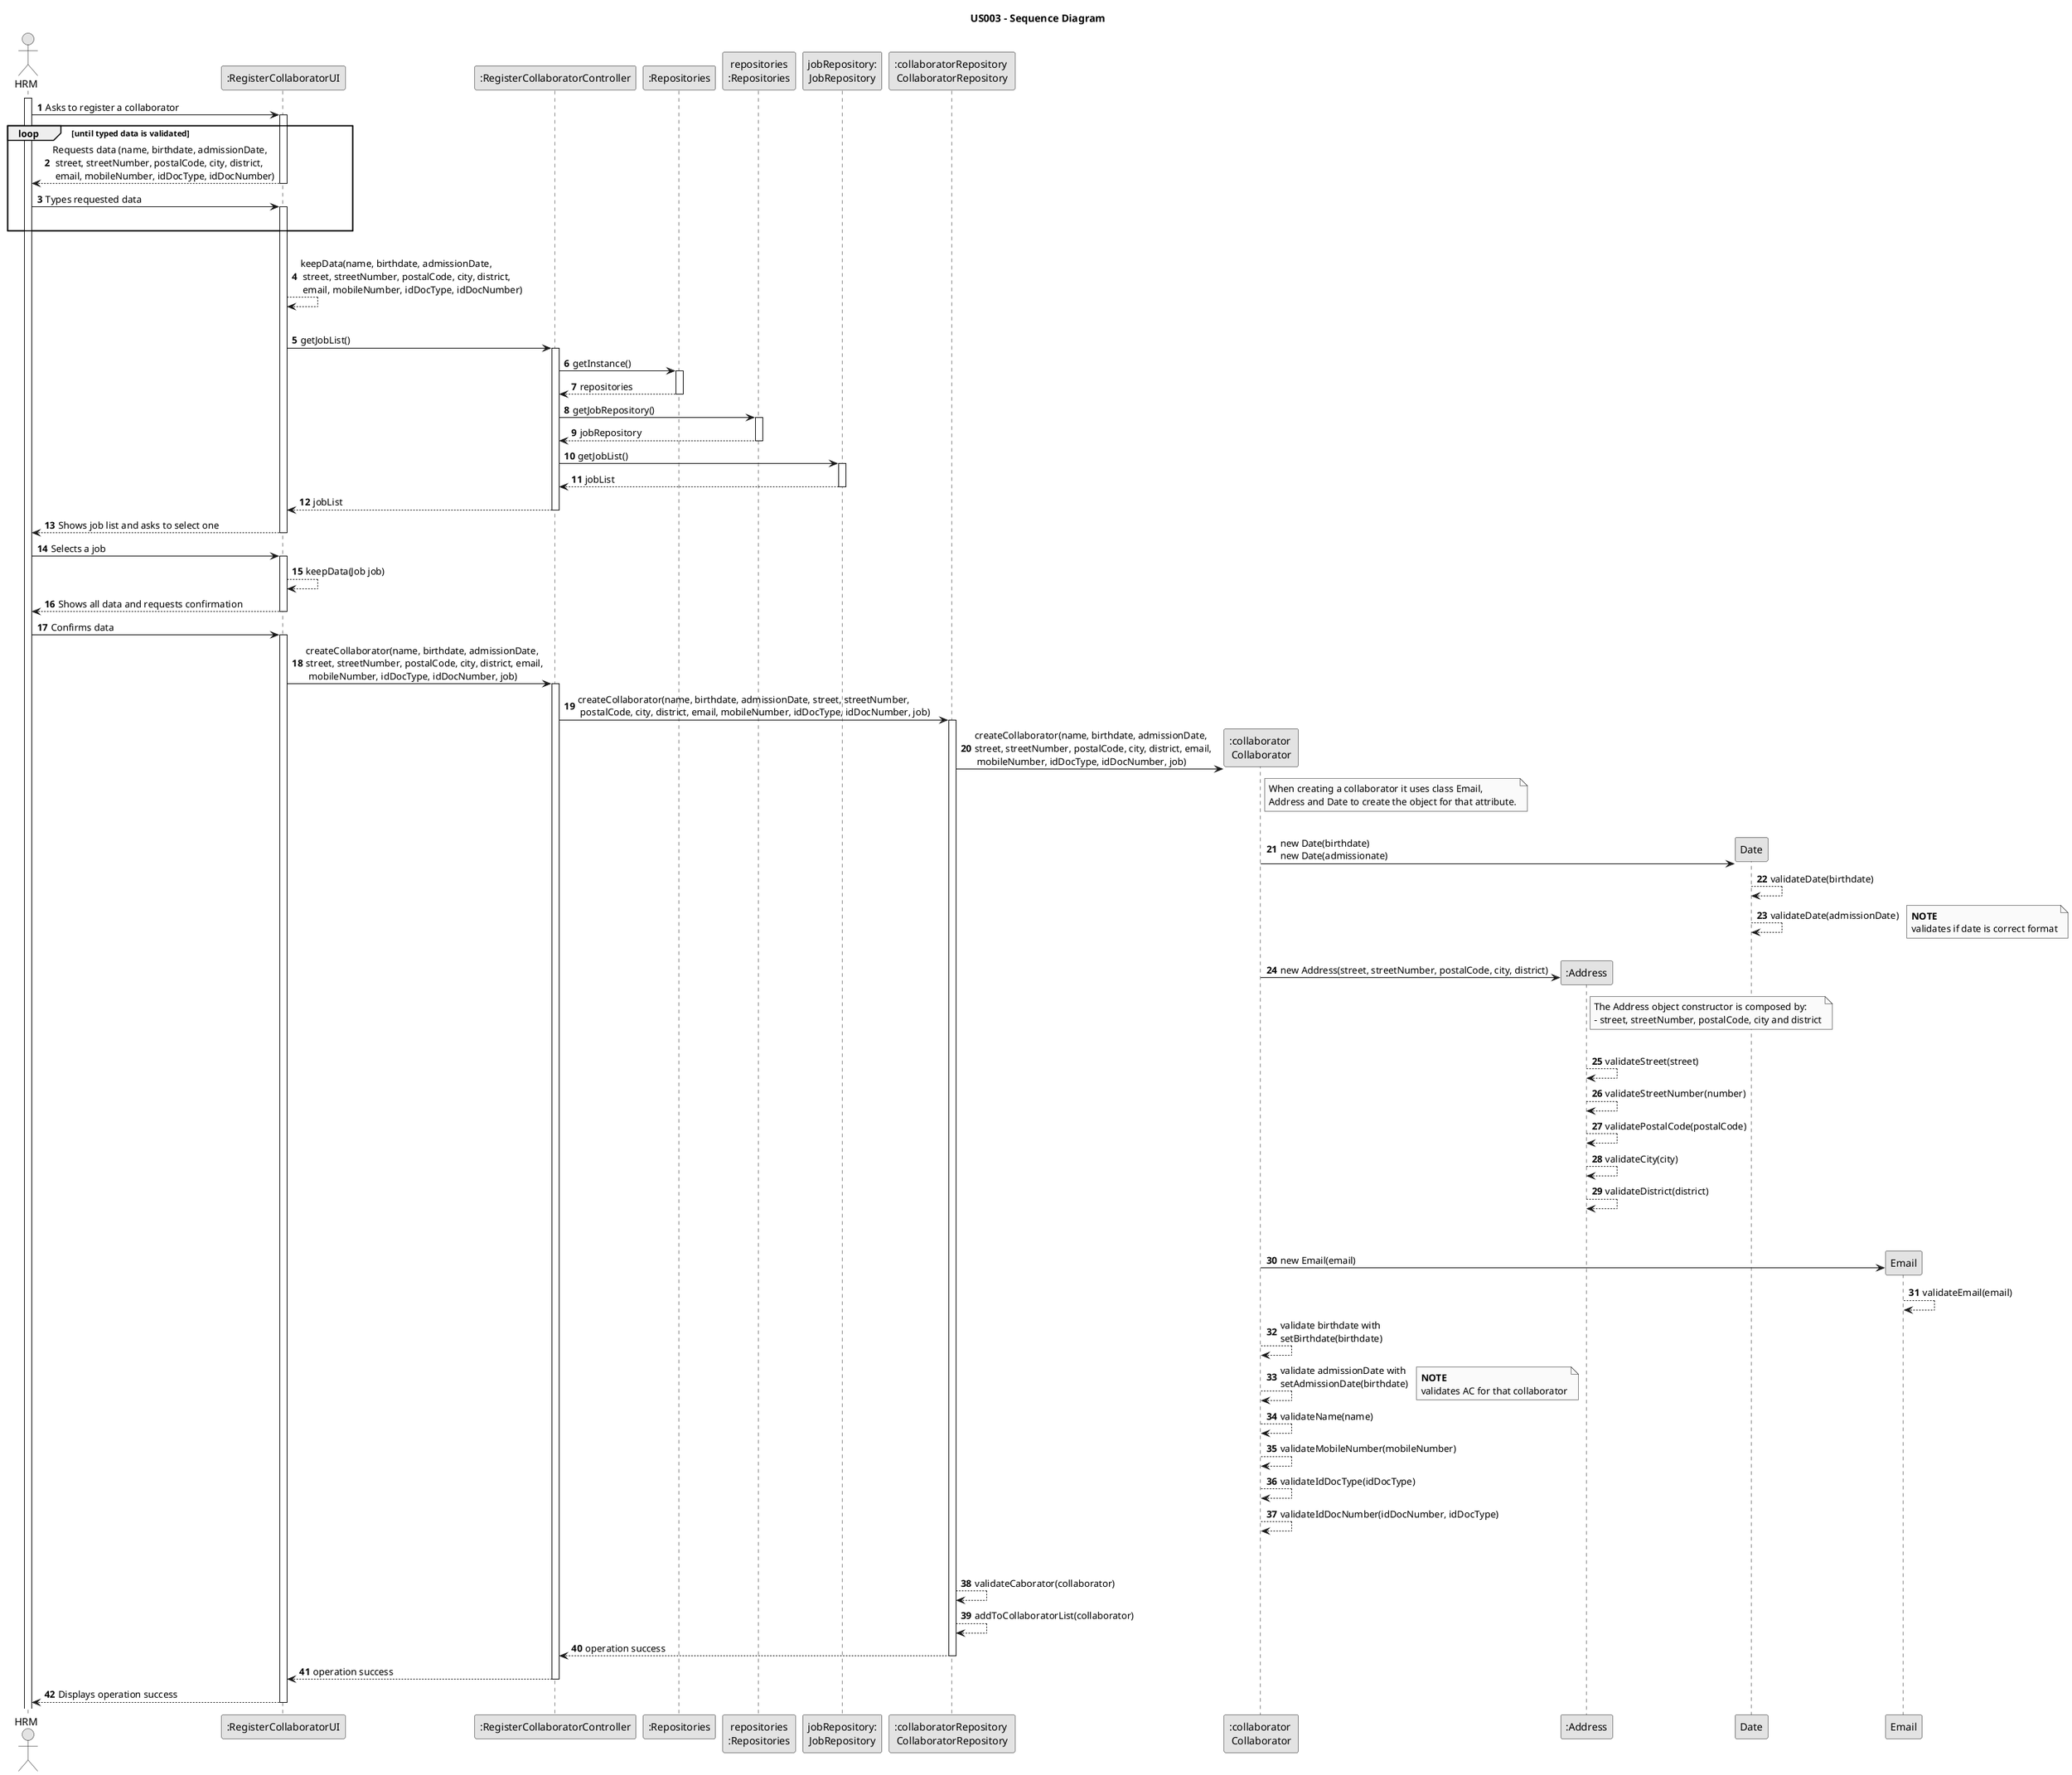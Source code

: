 @startuml
skinparam monochrome true
skinparam packageStyle rectangle
skinparam shadowing false

title US003 - Sequence Diagram

autonumber

actor "HRM" as HRM
participant ":RegisterCollaboratorUI" as UI
participant ":RegisterCollaboratorController" as CTRL
participant ":Repositories" as RepositorySingleton
participant "repositories\n:Repositories" as PLAT
participant "jobRepository:\nJobRepository" as JobRepository
participant ":collaboratorRepository \nCollaboratorRepository" as COLREP
participant ":collaborator \nCollaborator" as COL
participant ":Address" as Address

activate HRM

    HRM -> UI : Asks to register a collaborator

    activate UI
    loop until typed data is validated

        UI --> HRM : Requests data (name, birthdate, admissionDate,\n street, streetNumber, postalCode, city, district,\n email, mobileNumber, idDocType, idDocNumber)
    deactivate UI



    HRM -> UI : Types requested data


    activate UI
    |||

    end
    |||
        UI --> UI : keepData(name, birthdate, admissionDate,\n street, streetNumber, postalCode, city, district,\n email, mobileNumber, idDocType, idDocNumber)
        |||
        UI -> CTRL : getJobList()


        activate CTRL

            CTRL -> RepositorySingleton : getInstance()

            activate RepositorySingleton

            RepositorySingleton --> CTRL : repositories
            deactivate RepositorySingleton

            CTRL -> PLAT : getJobRepository()
            activate PLAT

            PLAT --> CTRL : jobRepository
            deactivate PLAT

            CTRL -> JobRepository : getJobList()
            activate JobRepository

            JobRepository --> CTRL : jobList
            deactivate JobRepository

            CTRL --> UI : jobList
        deactivate CTRL

        UI --> HRM : Shows job list and asks to select one
    deactivate UI

    HRM -> UI : Selects a job

    activate UI

        UI --> UI : keepData(Job job)
        UI --> HRM : Shows all data and requests confirmation
    deactivate UI


    HRM -> UI : Confirms data

    activate UI

        UI -> CTRL : createCollaborator(name, birthdate, admissionDate,\nstreet, streetNumber, postalCode, city, district, email,\n mobileNumber, idDocType, idDocNumber, job)
        activate CTRL



            CTRL -> COLREP : createCollaborator(name, birthdate, admissionDate, street, streetNumber,\n postalCode, city, district, email, mobileNumber, idDocType, idDocNumber, job)
            activate COLREP

                COLREP -> COL** : createCollaborator(name, birthdate, admissionDate,\nstreet, streetNumber, postalCode, city, district, email,\n mobileNumber, idDocType, idDocNumber, job)
                note right of COL : When creating a collaborator it uses class Email,\nAddress and Date to create the object for that attribute.

              |||

               COL -> Date** : new Date(birthdate) \nnew Date(admissionate)

               Date --> Date : validateDate(birthdate)

               Date --> Date : validateDate(admissionDate)
               note right
               **NOTE**
               validates if date is correct format
               end note




               |||
               COL -> Address** : new Address(street, streetNumber, postalCode, city, district)
                note right of Address: The Address object constructor is composed by:\n- street, streetNumber, postalCode, city and district
                |||
                Address --> Address : validateStreet(street)
                Address --> Address : validateStreetNumber(number)
                Address --> Address : validatePostalCode(postalCode)
                Address --> Address : validateCity(city)
                Address --> Address : validateDistrict(district)

                |||
                |||



                COL -> Email** : new Email(email)

                Email --> Email : validateEmail(email)

                COL --> COL : validate birthdate with \nsetBirthdate(birthdate)
                COL --> COL : validate admissionDate with \nsetAdmissionDate(birthdate)
                               note right
                                              **NOTE**
                                              validates AC for that collaborator
                                              end note
                COL --> COL : validateName(name)
                COL --> COL : validateMobileNumber(mobileNumber)
                COL --> COL : validateIdDocType(idDocType)
                COL --> COL : validateIdDocNumber(idDocNumber, idDocType)


                |||
                |||

                COLREP --> COLREP : validateCaborator(collaborator)
                COLREP --> COLREP : addToCollaboratorList(collaborator)
                COLREP --> CTRL : operation success

            deactivate COLREP

            CTRL --> UI : operation success
        deactivate CTRL

        UI --> HRM : Displays operation success
    deactivate UI



@enduml